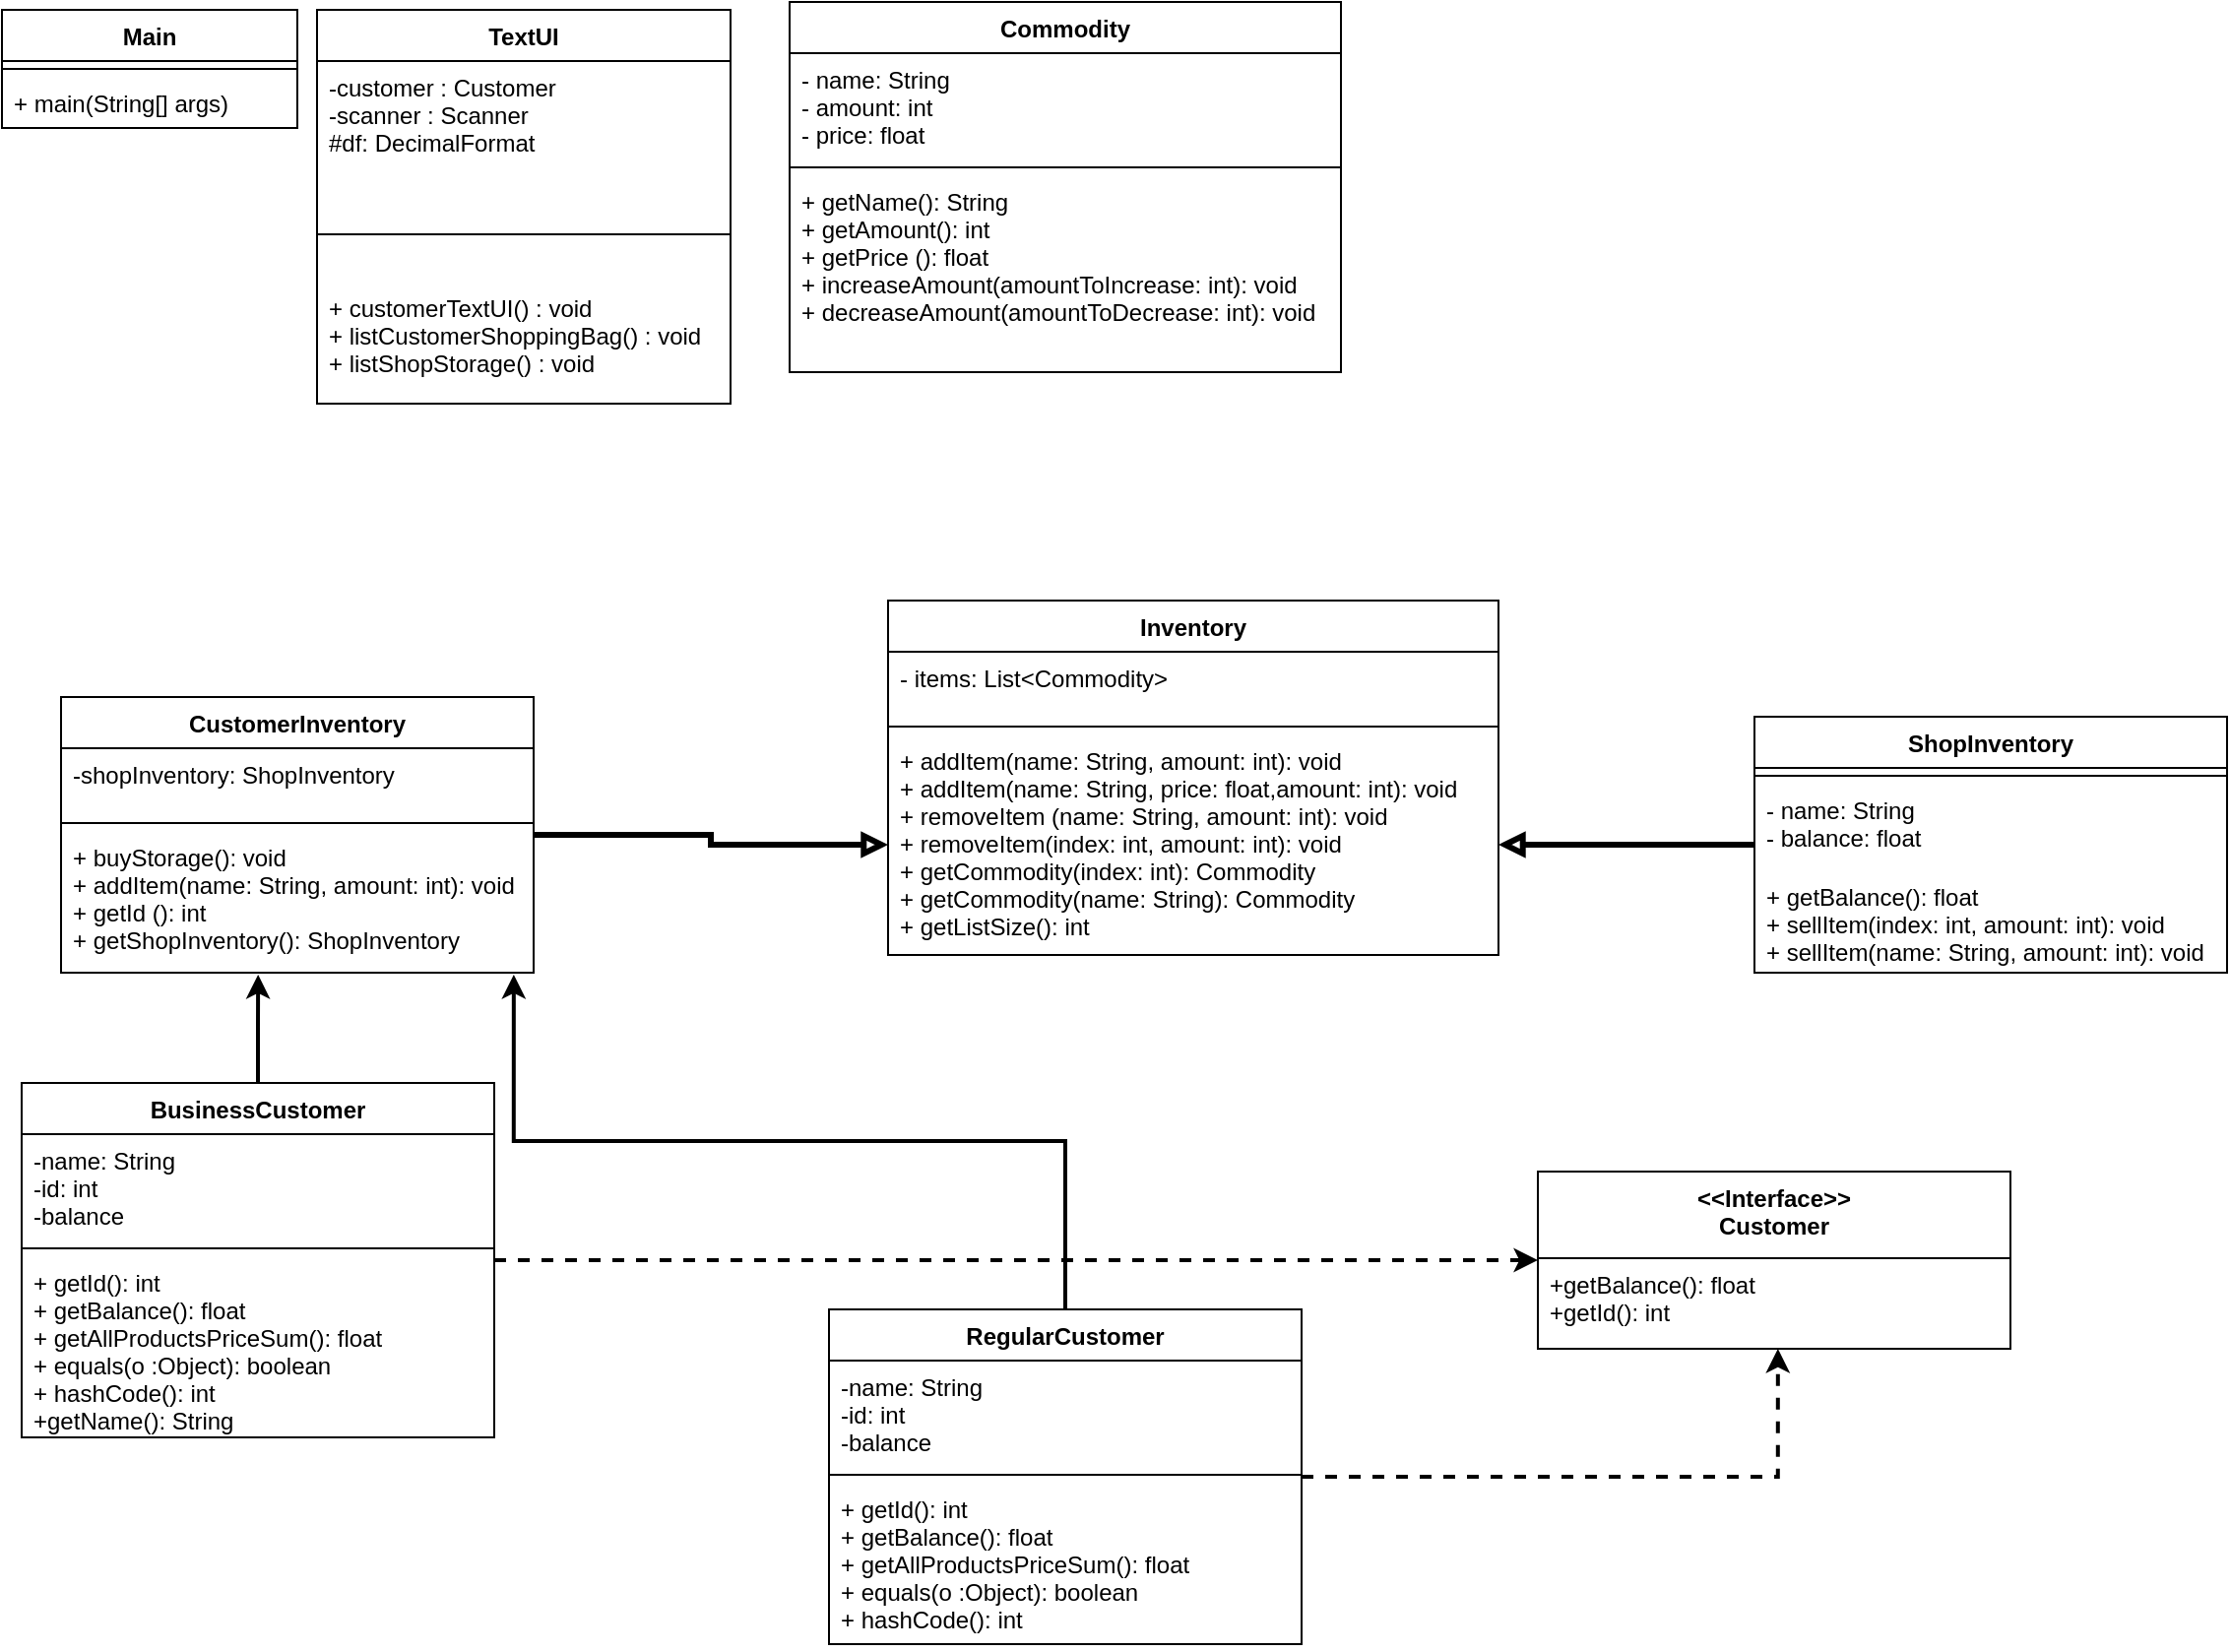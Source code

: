 <mxfile version="12.6.5" type="device"><diagram id="_2CIbhA98uzsxXd9trhH" name="Page-1"><mxGraphModel dx="2129" dy="916" grid="1" gridSize="10" guides="1" tooltips="1" connect="1" arrows="1" fold="1" page="1" pageScale="1" pageWidth="850" pageHeight="1100" math="0" shadow="0"><root><mxCell id="0"/><mxCell id="1" parent="0"/><mxCell id="o2LVs1NPPgNzN8_xBfCU-1" value="Main&#10;" style="swimlane;fontStyle=1;align=center;verticalAlign=top;childLayout=stackLayout;horizontal=1;startSize=26;horizontalStack=0;resizeParent=1;resizeParentMax=0;resizeLast=0;collapsible=1;marginBottom=0;" parent="1" vertex="1"><mxGeometry x="20" y="10" width="150" height="60" as="geometry"/></mxCell><mxCell id="o2LVs1NPPgNzN8_xBfCU-3" value="" style="line;strokeWidth=1;fillColor=none;align=left;verticalAlign=middle;spacingTop=-1;spacingLeft=3;spacingRight=3;rotatable=0;labelPosition=right;points=[];portConstraint=eastwest;" parent="o2LVs1NPPgNzN8_xBfCU-1" vertex="1"><mxGeometry y="26" width="150" height="8" as="geometry"/></mxCell><mxCell id="o2LVs1NPPgNzN8_xBfCU-4" value="+ main(String[] args)" style="text;strokeColor=none;fillColor=none;align=left;verticalAlign=top;spacingLeft=4;spacingRight=4;overflow=hidden;rotatable=0;points=[[0,0.5],[1,0.5]];portConstraint=eastwest;" parent="o2LVs1NPPgNzN8_xBfCU-1" vertex="1"><mxGeometry y="34" width="150" height="26" as="geometry"/></mxCell><mxCell id="o2LVs1NPPgNzN8_xBfCU-6" value="TextUI" style="swimlane;fontStyle=1;align=center;verticalAlign=top;childLayout=stackLayout;horizontal=1;startSize=26;horizontalStack=0;resizeParent=1;resizeParentMax=0;resizeLast=0;collapsible=1;marginBottom=0;" parent="1" vertex="1"><mxGeometry x="180" y="10" width="210" height="200" as="geometry"/></mxCell><mxCell id="o2LVs1NPPgNzN8_xBfCU-7" value="-customer : Customer&#10;-scanner : Scanner&#10;#df: DecimalFormat" style="text;strokeColor=none;fillColor=none;align=left;verticalAlign=top;spacingLeft=4;spacingRight=4;overflow=hidden;rotatable=0;points=[[0,0.5],[1,0.5]];portConstraint=eastwest;" parent="o2LVs1NPPgNzN8_xBfCU-6" vertex="1"><mxGeometry y="26" width="210" height="64" as="geometry"/></mxCell><mxCell id="o2LVs1NPPgNzN8_xBfCU-8" value="" style="line;strokeWidth=1;fillColor=none;align=left;verticalAlign=middle;spacingTop=-1;spacingLeft=3;spacingRight=3;rotatable=0;labelPosition=right;points=[];portConstraint=eastwest;" parent="o2LVs1NPPgNzN8_xBfCU-6" vertex="1"><mxGeometry y="90" width="210" height="48" as="geometry"/></mxCell><mxCell id="o2LVs1NPPgNzN8_xBfCU-9" value="+ customerTextUI() : void&#10;+ listCustomerShoppingBag() : void&#10;+ listShopStorage() : void" style="text;strokeColor=none;fillColor=none;align=left;verticalAlign=top;spacingLeft=4;spacingRight=4;overflow=hidden;rotatable=0;points=[[0,0.5],[1,0.5]];portConstraint=eastwest;" parent="o2LVs1NPPgNzN8_xBfCU-6" vertex="1"><mxGeometry y="138" width="210" height="62" as="geometry"/></mxCell><mxCell id="o2LVs1NPPgNzN8_xBfCU-29" style="edgeStyle=orthogonalEdgeStyle;rounded=0;orthogonalLoop=1;jettySize=auto;html=1;entryX=0;entryY=0.5;entryDx=0;entryDy=0;endArrow=block;endFill=0;shadow=0;strokeWidth=3;" parent="1" source="o2LVs1NPPgNzN8_xBfCU-12" target="o2LVs1NPPgNzN8_xBfCU-28" edge="1"><mxGeometry relative="1" as="geometry"/></mxCell><mxCell id="o2LVs1NPPgNzN8_xBfCU-12" value="CustomerInventory" style="swimlane;fontStyle=1;align=center;verticalAlign=top;childLayout=stackLayout;horizontal=1;startSize=26;horizontalStack=0;resizeParent=1;resizeParentMax=0;resizeLast=0;collapsible=1;marginBottom=0;" parent="1" vertex="1"><mxGeometry x="50" y="359" width="240" height="140" as="geometry"/></mxCell><mxCell id="o2LVs1NPPgNzN8_xBfCU-13" value="-shopInventory: ShopInventory&#10;&#10;" style="text;strokeColor=none;fillColor=none;align=left;verticalAlign=top;spacingLeft=4;spacingRight=4;overflow=hidden;rotatable=0;points=[[0,0.5],[1,0.5]];portConstraint=eastwest;" parent="o2LVs1NPPgNzN8_xBfCU-12" vertex="1"><mxGeometry y="26" width="240" height="34" as="geometry"/></mxCell><mxCell id="o2LVs1NPPgNzN8_xBfCU-14" value="" style="line;strokeWidth=1;fillColor=none;align=left;verticalAlign=middle;spacingTop=-1;spacingLeft=3;spacingRight=3;rotatable=0;labelPosition=right;points=[];portConstraint=eastwest;" parent="o2LVs1NPPgNzN8_xBfCU-12" vertex="1"><mxGeometry y="60" width="240" height="8" as="geometry"/></mxCell><mxCell id="o2LVs1NPPgNzN8_xBfCU-15" value="+ buyStorage(): void&#10;+ addItem(name: String, amount: int): void&#10;+ getId (): int&#10;+ getShopInventory(): ShopInventory" style="text;strokeColor=none;fillColor=none;align=left;verticalAlign=top;spacingLeft=4;spacingRight=4;overflow=hidden;rotatable=0;points=[[0,0.5],[1,0.5]];portConstraint=eastwest;" parent="o2LVs1NPPgNzN8_xBfCU-12" vertex="1"><mxGeometry y="68" width="240" height="72" as="geometry"/></mxCell><mxCell id="o2LVs1NPPgNzN8_xBfCU-30" style="edgeStyle=orthogonalEdgeStyle;rounded=0;orthogonalLoop=1;jettySize=auto;html=1;endArrow=block;endFill=0;strokeWidth=3;" parent="1" source="o2LVs1NPPgNzN8_xBfCU-17" target="o2LVs1NPPgNzN8_xBfCU-28" edge="1"><mxGeometry relative="1" as="geometry"/></mxCell><mxCell id="o2LVs1NPPgNzN8_xBfCU-17" value="ShopInventory" style="swimlane;fontStyle=1;align=center;verticalAlign=top;childLayout=stackLayout;horizontal=1;startSize=26;horizontalStack=0;resizeParent=1;resizeParentMax=0;resizeLast=0;collapsible=1;marginBottom=0;" parent="1" vertex="1"><mxGeometry x="910" y="369" width="240" height="130" as="geometry"/></mxCell><mxCell id="o2LVs1NPPgNzN8_xBfCU-19" value="" style="line;strokeWidth=1;fillColor=none;align=left;verticalAlign=middle;spacingTop=-1;spacingLeft=3;spacingRight=3;rotatable=0;labelPosition=right;points=[];portConstraint=eastwest;" parent="o2LVs1NPPgNzN8_xBfCU-17" vertex="1"><mxGeometry y="26" width="240" height="8" as="geometry"/></mxCell><mxCell id="o2LVs1NPPgNzN8_xBfCU-18" value="- name: String&#10;- balance: float&#10;&#10;&#10;&#10;" style="text;strokeColor=none;fillColor=none;align=left;verticalAlign=top;spacingLeft=4;spacingRight=4;overflow=hidden;rotatable=0;points=[[0,0.5],[1,0.5]];portConstraint=eastwest;" parent="o2LVs1NPPgNzN8_xBfCU-17" vertex="1"><mxGeometry y="34" width="240" height="44" as="geometry"/></mxCell><mxCell id="o2LVs1NPPgNzN8_xBfCU-20" value="+ getBalance(): float&#10;+ sellItem(index: int, amount: int): void&#10;+ sellItem(name: String, amount: int): void&#10;" style="text;strokeColor=none;fillColor=none;align=left;verticalAlign=top;spacingLeft=4;spacingRight=4;overflow=hidden;rotatable=0;points=[[0,0.5],[1,0.5]];portConstraint=eastwest;" parent="o2LVs1NPPgNzN8_xBfCU-17" vertex="1"><mxGeometry y="78" width="240" height="52" as="geometry"/></mxCell><mxCell id="o2LVs1NPPgNzN8_xBfCU-21" value="Commodity" style="swimlane;fontStyle=1;align=center;verticalAlign=top;childLayout=stackLayout;horizontal=1;startSize=26;horizontalStack=0;resizeParent=1;resizeParentMax=0;resizeLast=0;collapsible=1;marginBottom=0;" parent="1" vertex="1"><mxGeometry x="420" y="6" width="280" height="188" as="geometry"/></mxCell><mxCell id="o2LVs1NPPgNzN8_xBfCU-22" value="- name: String &#10;- amount: int&#10;- price: float&#10;&#10;" style="text;strokeColor=none;fillColor=none;align=left;verticalAlign=top;spacingLeft=4;spacingRight=4;overflow=hidden;rotatable=0;points=[[0,0.5],[1,0.5]];portConstraint=eastwest;" parent="o2LVs1NPPgNzN8_xBfCU-21" vertex="1"><mxGeometry y="26" width="280" height="54" as="geometry"/></mxCell><mxCell id="o2LVs1NPPgNzN8_xBfCU-23" value="" style="line;strokeWidth=1;fillColor=none;align=left;verticalAlign=middle;spacingTop=-1;spacingLeft=3;spacingRight=3;rotatable=0;labelPosition=right;points=[];portConstraint=eastwest;" parent="o2LVs1NPPgNzN8_xBfCU-21" vertex="1"><mxGeometry y="80" width="280" height="8" as="geometry"/></mxCell><mxCell id="o2LVs1NPPgNzN8_xBfCU-24" value="+ getName(): String&#10;+ getAmount(): int&#10;+ getPrice (): float&#10;+ increaseAmount(amountToIncrease: int): void&#10;+ decreaseAmount(amountToDecrease: int): void" style="text;strokeColor=none;fillColor=none;align=left;verticalAlign=top;spacingLeft=4;spacingRight=4;overflow=hidden;rotatable=0;points=[[0,0.5],[1,0.5]];portConstraint=eastwest;" parent="o2LVs1NPPgNzN8_xBfCU-21" vertex="1"><mxGeometry y="88" width="280" height="100" as="geometry"/></mxCell><mxCell id="o2LVs1NPPgNzN8_xBfCU-25" value="Inventory" style="swimlane;fontStyle=1;align=center;verticalAlign=top;childLayout=stackLayout;horizontal=1;startSize=26;horizontalStack=0;resizeParent=1;resizeParentMax=0;resizeLast=0;collapsible=1;marginBottom=0;" parent="1" vertex="1"><mxGeometry x="470" y="310" width="310" height="180" as="geometry"/></mxCell><mxCell id="o2LVs1NPPgNzN8_xBfCU-26" value="- items: List&lt;Commodity&gt;&#10;" style="text;strokeColor=none;fillColor=none;align=left;verticalAlign=top;spacingLeft=4;spacingRight=4;overflow=hidden;rotatable=0;points=[[0,0.5],[1,0.5]];portConstraint=eastwest;" parent="o2LVs1NPPgNzN8_xBfCU-25" vertex="1"><mxGeometry y="26" width="310" height="34" as="geometry"/></mxCell><mxCell id="o2LVs1NPPgNzN8_xBfCU-27" value="" style="line;strokeWidth=1;fillColor=none;align=left;verticalAlign=middle;spacingTop=-1;spacingLeft=3;spacingRight=3;rotatable=0;labelPosition=right;points=[];portConstraint=eastwest;" parent="o2LVs1NPPgNzN8_xBfCU-25" vertex="1"><mxGeometry y="60" width="310" height="8" as="geometry"/></mxCell><mxCell id="o2LVs1NPPgNzN8_xBfCU-28" value="+ addItem(name: String, amount: int): void&#10;+ addItem(name: String, price: float,amount: int): void&#10;+ removeItem (name: String, amount: int): void&#10;+ removeItem(index: int, amount: int): void&#10;+ getCommodity(index: int): Commodity&#10;+ getCommodity(name: String): Commodity&#10;+ getListSize(): int" style="text;strokeColor=none;fillColor=none;align=left;verticalAlign=top;spacingLeft=4;spacingRight=4;overflow=hidden;rotatable=0;points=[[0,0.5],[1,0.5]];portConstraint=eastwest;" parent="o2LVs1NPPgNzN8_xBfCU-25" vertex="1"><mxGeometry y="68" width="310" height="112" as="geometry"/></mxCell><mxCell id="jvG8ZitzZlZJ6P22uYL3-2" value="&lt;&lt;Interface&gt;&gt;&#10;Customer" style="swimlane;fontStyle=1;align=center;verticalAlign=top;childLayout=stackLayout;horizontal=1;startSize=44;horizontalStack=0;resizeParent=1;resizeParentMax=0;resizeLast=0;collapsible=1;marginBottom=0;" parent="1" vertex="1"><mxGeometry x="800" y="600" width="240" height="90" as="geometry"/></mxCell><mxCell id="jvG8ZitzZlZJ6P22uYL3-3" value="+getBalance(): float&#10;+getId(): int&#10;&#10;" style="text;strokeColor=none;fillColor=none;align=left;verticalAlign=top;spacingLeft=4;spacingRight=4;overflow=hidden;rotatable=0;points=[[0,0.5],[1,0.5]];portConstraint=eastwest;" parent="jvG8ZitzZlZJ6P22uYL3-2" vertex="1"><mxGeometry y="44" width="240" height="46" as="geometry"/></mxCell><mxCell id="jvG8ZitzZlZJ6P22uYL3-21" style="edgeStyle=orthogonalEdgeStyle;rounded=0;orthogonalLoop=1;jettySize=auto;html=1;entryX=0.508;entryY=1;entryDx=0;entryDy=0;entryPerimeter=0;dashed=1;strokeWidth=2;" parent="1" source="jvG8ZitzZlZJ6P22uYL3-13" target="jvG8ZitzZlZJ6P22uYL3-3" edge="1"><mxGeometry relative="1" as="geometry"/></mxCell><mxCell id="jvG8ZitzZlZJ6P22uYL3-24" style="edgeStyle=orthogonalEdgeStyle;rounded=0;orthogonalLoop=1;jettySize=auto;html=1;entryX=0.958;entryY=1.014;entryDx=0;entryDy=0;entryPerimeter=0;strokeWidth=2;" parent="1" source="jvG8ZitzZlZJ6P22uYL3-13" target="o2LVs1NPPgNzN8_xBfCU-15" edge="1"><mxGeometry relative="1" as="geometry"/></mxCell><mxCell id="jvG8ZitzZlZJ6P22uYL3-13" value="RegularCustomer" style="swimlane;fontStyle=1;align=center;verticalAlign=top;childLayout=stackLayout;horizontal=1;startSize=26;horizontalStack=0;resizeParent=1;resizeParentMax=0;resizeLast=0;collapsible=1;marginBottom=0;" parent="1" vertex="1"><mxGeometry x="440" y="670" width="240" height="170" as="geometry"/></mxCell><mxCell id="jvG8ZitzZlZJ6P22uYL3-14" value="-name: String&#10;-id: int&#10;-balance&#10;&#10;" style="text;strokeColor=none;fillColor=none;align=left;verticalAlign=top;spacingLeft=4;spacingRight=4;overflow=hidden;rotatable=0;points=[[0,0.5],[1,0.5]];portConstraint=eastwest;" parent="jvG8ZitzZlZJ6P22uYL3-13" vertex="1"><mxGeometry y="26" width="240" height="54" as="geometry"/></mxCell><mxCell id="jvG8ZitzZlZJ6P22uYL3-15" value="" style="line;strokeWidth=1;fillColor=none;align=left;verticalAlign=middle;spacingTop=-1;spacingLeft=3;spacingRight=3;rotatable=0;labelPosition=right;points=[];portConstraint=eastwest;" parent="jvG8ZitzZlZJ6P22uYL3-13" vertex="1"><mxGeometry y="80" width="240" height="8" as="geometry"/></mxCell><mxCell id="jvG8ZitzZlZJ6P22uYL3-16" value="+ getId(): int&#10;+ getBalance(): float&#10;+ getAllProductsPriceSum(): float&#10;+ equals(o :Object): boolean&#10;+ hashCode(): int" style="text;strokeColor=none;fillColor=none;align=left;verticalAlign=top;spacingLeft=4;spacingRight=4;overflow=hidden;rotatable=0;points=[[0,0.5],[1,0.5]];portConstraint=eastwest;" parent="jvG8ZitzZlZJ6P22uYL3-13" vertex="1"><mxGeometry y="88" width="240" height="82" as="geometry"/></mxCell><mxCell id="jvG8ZitzZlZJ6P22uYL3-22" style="edgeStyle=orthogonalEdgeStyle;rounded=0;orthogonalLoop=1;jettySize=auto;html=1;dashed=1;strokeWidth=2;" parent="1" source="jvG8ZitzZlZJ6P22uYL3-17" target="jvG8ZitzZlZJ6P22uYL3-2" edge="1"><mxGeometry relative="1" as="geometry"/></mxCell><mxCell id="jvG8ZitzZlZJ6P22uYL3-23" style="edgeStyle=orthogonalEdgeStyle;rounded=0;orthogonalLoop=1;jettySize=auto;html=1;entryX=0.417;entryY=1.014;entryDx=0;entryDy=0;entryPerimeter=0;strokeWidth=2;" parent="1" source="jvG8ZitzZlZJ6P22uYL3-17" target="o2LVs1NPPgNzN8_xBfCU-15" edge="1"><mxGeometry relative="1" as="geometry"/></mxCell><mxCell id="jvG8ZitzZlZJ6P22uYL3-17" value="BusinessCustomer" style="swimlane;fontStyle=1;align=center;verticalAlign=top;childLayout=stackLayout;horizontal=1;startSize=26;horizontalStack=0;resizeParent=1;resizeParentMax=0;resizeLast=0;collapsible=1;marginBottom=0;" parent="1" vertex="1"><mxGeometry x="30" y="555" width="240" height="180" as="geometry"/></mxCell><mxCell id="jvG8ZitzZlZJ6P22uYL3-18" value="-name: String&#10;-id: int&#10;-balance&#10;&#10;" style="text;strokeColor=none;fillColor=none;align=left;verticalAlign=top;spacingLeft=4;spacingRight=4;overflow=hidden;rotatable=0;points=[[0,0.5],[1,0.5]];portConstraint=eastwest;" parent="jvG8ZitzZlZJ6P22uYL3-17" vertex="1"><mxGeometry y="26" width="240" height="54" as="geometry"/></mxCell><mxCell id="jvG8ZitzZlZJ6P22uYL3-19" value="" style="line;strokeWidth=1;fillColor=none;align=left;verticalAlign=middle;spacingTop=-1;spacingLeft=3;spacingRight=3;rotatable=0;labelPosition=right;points=[];portConstraint=eastwest;" parent="jvG8ZitzZlZJ6P22uYL3-17" vertex="1"><mxGeometry y="80" width="240" height="8" as="geometry"/></mxCell><mxCell id="jvG8ZitzZlZJ6P22uYL3-20" value="+ getId(): int&#10;+ getBalance(): float&#10;+ getAllProductsPriceSum(): float&#10;+ equals(o :Object): boolean&#10;+ hashCode(): int&#10;+getName(): String" style="text;strokeColor=none;fillColor=none;align=left;verticalAlign=top;spacingLeft=4;spacingRight=4;overflow=hidden;rotatable=0;points=[[0,0.5],[1,0.5]];portConstraint=eastwest;" parent="jvG8ZitzZlZJ6P22uYL3-17" vertex="1"><mxGeometry y="88" width="240" height="92" as="geometry"/></mxCell></root></mxGraphModel></diagram></mxfile>